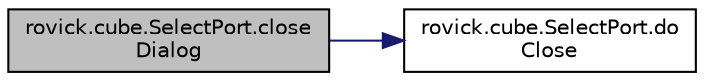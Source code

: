 digraph "rovick.cube.SelectPort.closeDialog"
{
  edge [fontname="Helvetica",fontsize="10",labelfontname="Helvetica",labelfontsize="10"];
  node [fontname="Helvetica",fontsize="10",shape=record];
  rankdir="LR";
  Node15 [label="rovick.cube.SelectPort.close\lDialog",height=0.2,width=0.4,color="black", fillcolor="grey75", style="filled", fontcolor="black"];
  Node15 -> Node16 [color="midnightblue",fontsize="10",style="solid",fontname="Helvetica"];
  Node16 [label="rovick.cube.SelectPort.do\lClose",height=0.2,width=0.4,color="black", fillcolor="white", style="filled",URL="$classrovick_1_1cube_1_1_select_port.html#adf2cba2dd017745559be192d737431db"];
}
